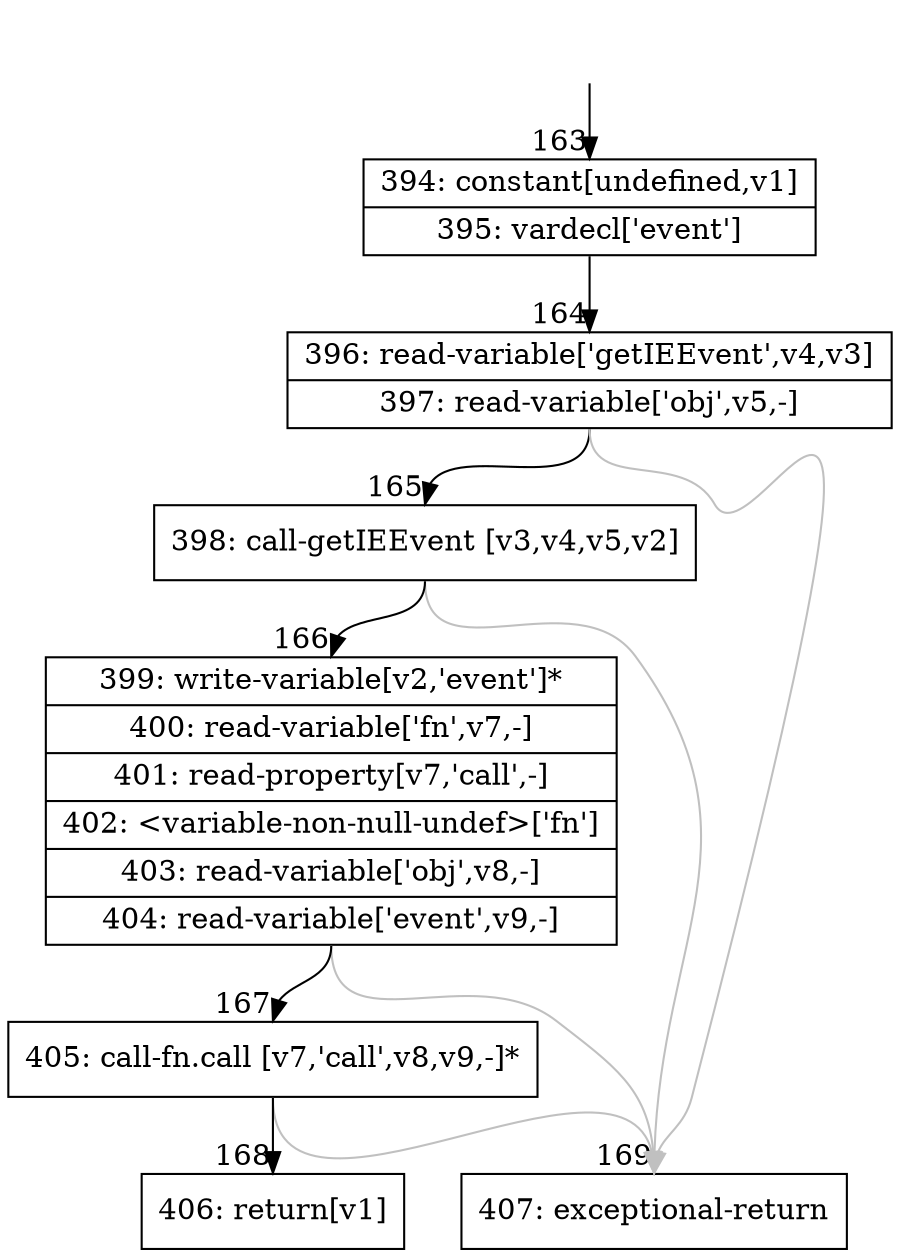 digraph {
rankdir="TD"
BB_entry17[shape=none,label=""];
BB_entry17 -> BB163 [tailport=s, headport=n, headlabel="    163"]
BB163 [shape=record label="{394: constant[undefined,v1]|395: vardecl['event']}" ] 
BB163 -> BB164 [tailport=s, headport=n, headlabel="      164"]
BB164 [shape=record label="{396: read-variable['getIEEvent',v4,v3]|397: read-variable['obj',v5,-]}" ] 
BB164 -> BB165 [tailport=s, headport=n, headlabel="      165"]
BB164 -> BB169 [tailport=s, headport=n, color=gray, headlabel="      169"]
BB165 [shape=record label="{398: call-getIEEvent [v3,v4,v5,v2]}" ] 
BB165 -> BB166 [tailport=s, headport=n, headlabel="      166"]
BB165 -> BB169 [tailport=s, headport=n, color=gray]
BB166 [shape=record label="{399: write-variable[v2,'event']*|400: read-variable['fn',v7,-]|401: read-property[v7,'call',-]|402: \<variable-non-null-undef\>['fn']|403: read-variable['obj',v8,-]|404: read-variable['event',v9,-]}" ] 
BB166 -> BB167 [tailport=s, headport=n, headlabel="      167"]
BB166 -> BB169 [tailport=s, headport=n, color=gray]
BB167 [shape=record label="{405: call-fn.call [v7,'call',v8,v9,-]*}" ] 
BB167 -> BB168 [tailport=s, headport=n, headlabel="      168"]
BB167 -> BB169 [tailport=s, headport=n, color=gray]
BB168 [shape=record label="{406: return[v1]}" ] 
BB169 [shape=record label="{407: exceptional-return}" ] 
//#$~ 190
}
